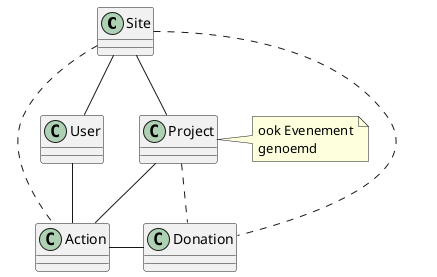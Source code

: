 @startuml
Class Site {
}

Class User {
}

Class Action {

}

Class Project {

}

Class Donation {

}

Site -down- User
Site .. Action
Site -- Project
Site .. Donation

User -- Action

Project -- Action
Project .. Donation
Action -right- Donation

note "ook Evenement\ngenoemd" as ProjectNote
Project .right. ProjectNote
@enduml
